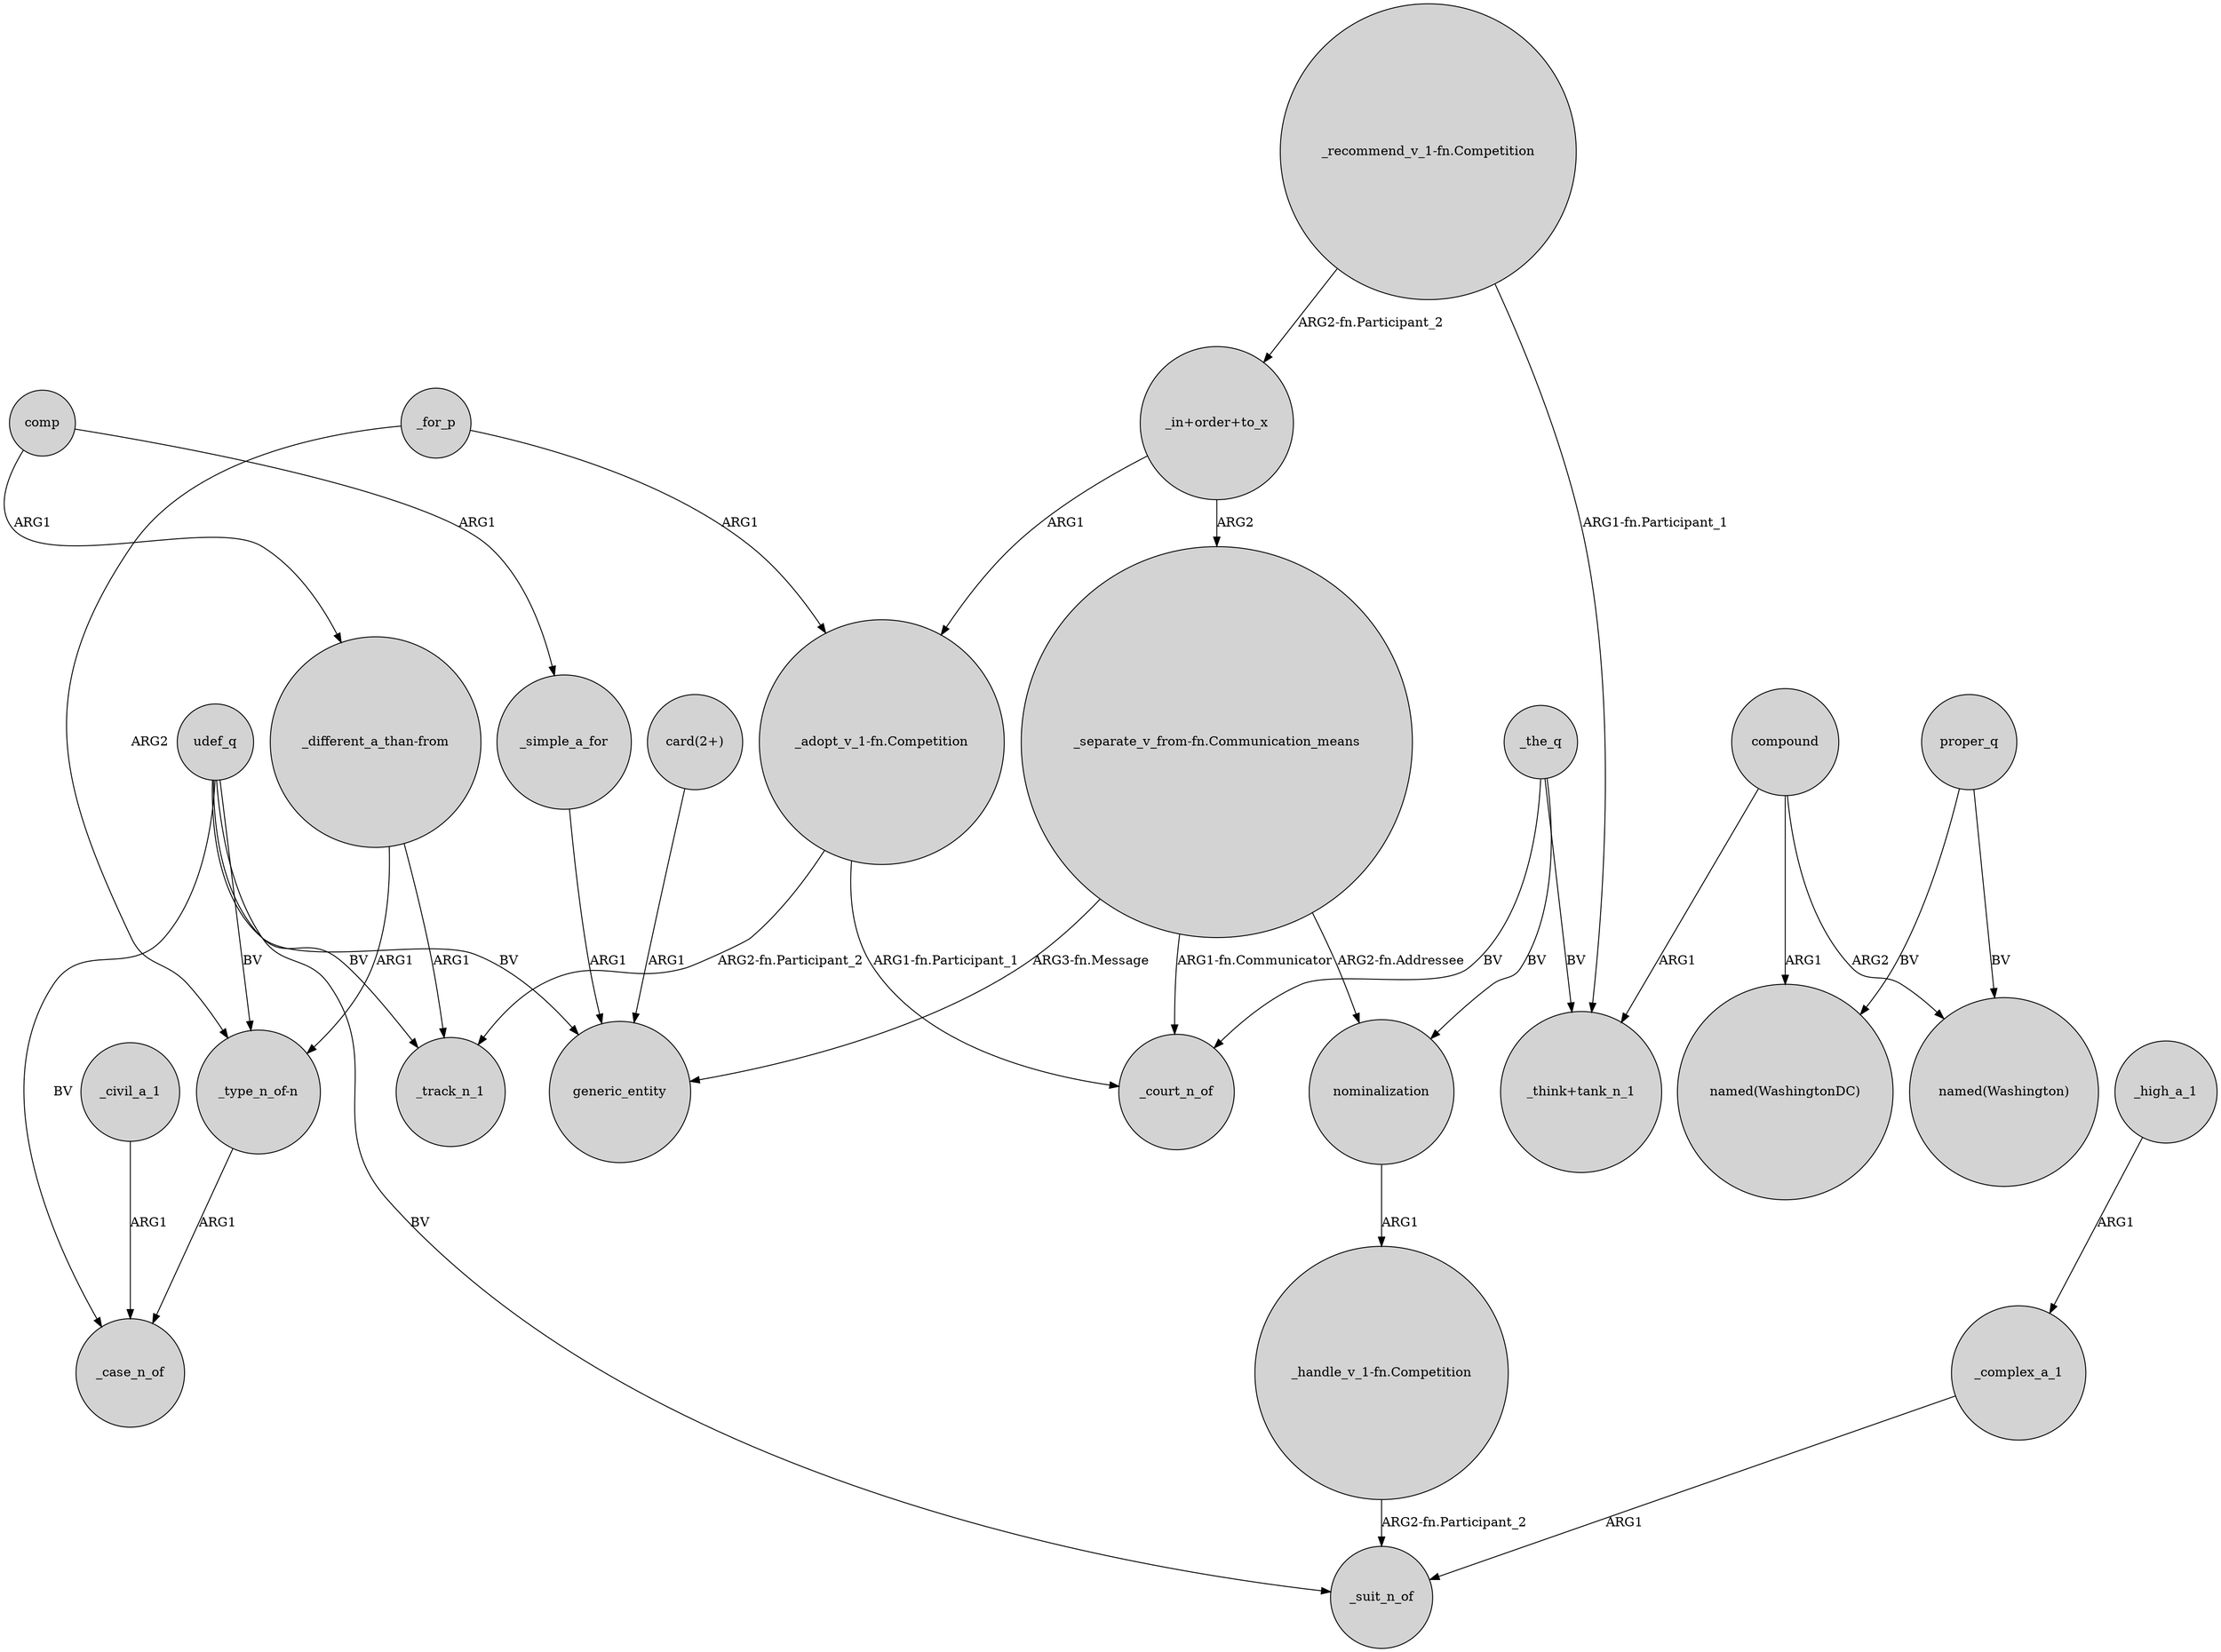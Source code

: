 digraph {
	node [shape=circle style=filled]
	"_adopt_v_1-fn.Competition" -> _court_n_of [label="ARG1-fn.Participant_1"]
	comp -> _simple_a_for [label=ARG1]
	_the_q -> nominalization [label=BV]
	proper_q -> "named(WashingtonDC)" [label=BV]
	"_type_n_of-n" -> _case_n_of [label=ARG1]
	udef_q -> _track_n_1 [label=BV]
	_high_a_1 -> _complex_a_1 [label=ARG1]
	udef_q -> "_type_n_of-n" [label=BV]
	_for_p -> "_adopt_v_1-fn.Competition" [label=ARG1]
	udef_q -> _case_n_of [label=BV]
	"_separate_v_from-fn.Communication_means" -> _court_n_of [label="ARG1-fn.Communicator"]
	"_separate_v_from-fn.Communication_means" -> generic_entity [label="ARG3-fn.Message"]
	_civil_a_1 -> _case_n_of [label=ARG1]
	_the_q -> "_think+tank_n_1" [label=BV]
	"card(2+)" -> generic_entity [label=ARG1]
	"_adopt_v_1-fn.Competition" -> _track_n_1 [label="ARG2-fn.Participant_2"]
	udef_q -> generic_entity [label=BV]
	"_separate_v_from-fn.Communication_means" -> nominalization [label="ARG2-fn.Addressee"]
	"_in+order+to_x" -> "_adopt_v_1-fn.Competition" [label=ARG1]
	_complex_a_1 -> _suit_n_of [label=ARG1]
	"_handle_v_1-fn.Competition" -> _suit_n_of [label="ARG2-fn.Participant_2"]
	_simple_a_for -> generic_entity [label=ARG1]
	compound -> "named(WashingtonDC)" [label=ARG1]
	_for_p -> "_type_n_of-n" [label=ARG2]
	compound -> "_think+tank_n_1" [label=ARG1]
	compound -> "named(Washington)" [label=ARG2]
	"_recommend_v_1-fn.Competition" -> "_in+order+to_x" [label="ARG2-fn.Participant_2"]
	"_different_a_than-from" -> _track_n_1 [label=ARG1]
	"_recommend_v_1-fn.Competition" -> "_think+tank_n_1" [label="ARG1-fn.Participant_1"]
	proper_q -> "named(Washington)" [label=BV]
	comp -> "_different_a_than-from" [label=ARG1]
	_the_q -> _court_n_of [label=BV]
	"_in+order+to_x" -> "_separate_v_from-fn.Communication_means" [label=ARG2]
	udef_q -> _suit_n_of [label=BV]
	"_different_a_than-from" -> "_type_n_of-n" [label=ARG1]
	nominalization -> "_handle_v_1-fn.Competition" [label=ARG1]
}

